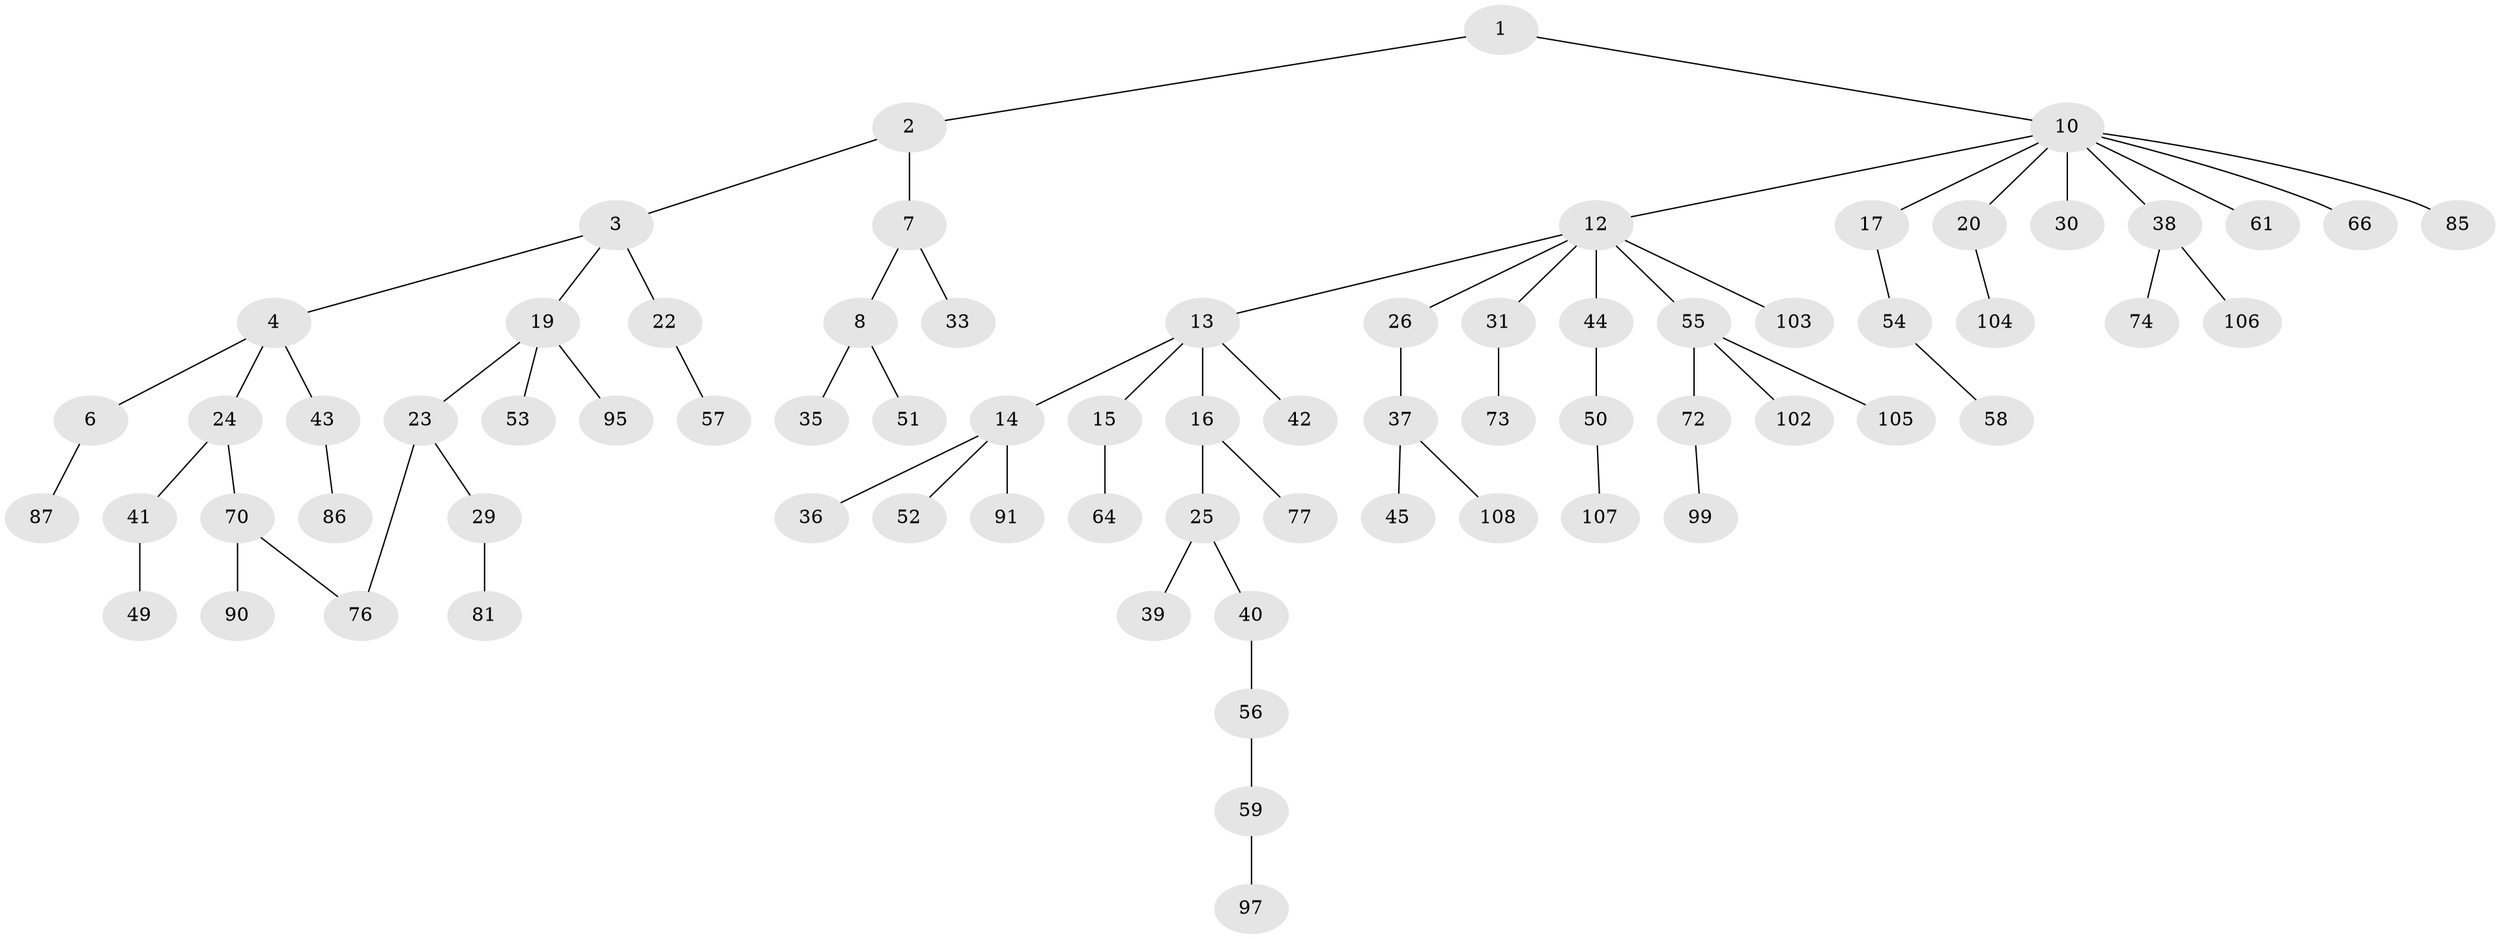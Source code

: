 // original degree distribution, {3: 0.14414414414414414, 4: 0.0990990990990991, 2: 0.22522522522522523, 7: 0.018018018018018018, 6: 0.009009009009009009, 1: 0.4954954954954955, 5: 0.009009009009009009}
// Generated by graph-tools (version 1.1) at 2025/10/02/27/25 16:10:53]
// undirected, 72 vertices, 72 edges
graph export_dot {
graph [start="1"]
  node [color=gray90,style=filled];
  1 [super="+60"];
  2 [super="+62"];
  3 [super="+9"];
  4 [super="+5"];
  6 [super="+89"];
  7 [super="+68"];
  8 [super="+47"];
  10 [super="+11"];
  12 [super="+48"];
  13 [super="+78"];
  14 [super="+34"];
  15 [super="+79"];
  16 [super="+18"];
  17;
  19 [super="+27"];
  20 [super="+21"];
  22 [super="+32"];
  23 [super="+69"];
  24 [super="+28"];
  25;
  26;
  29;
  30;
  31 [super="+92"];
  33;
  35;
  36;
  37 [super="+63"];
  38 [super="+46"];
  39;
  40 [super="+88"];
  41;
  42;
  43 [super="+84"];
  44;
  45;
  49 [super="+80"];
  50 [super="+83"];
  51 [super="+65"];
  52 [super="+82"];
  53 [super="+98"];
  54 [super="+94"];
  55 [super="+71"];
  56 [super="+100"];
  57;
  58;
  59 [super="+67"];
  61;
  64;
  66;
  70 [super="+75"];
  72 [super="+96"];
  73;
  74 [super="+93"];
  76 [super="+111"];
  77;
  81;
  85;
  86;
  87 [super="+101"];
  90;
  91 [super="+109"];
  95;
  97;
  99;
  102;
  103;
  104;
  105;
  106 [super="+110"];
  107;
  108;
  1 -- 2;
  1 -- 10;
  2 -- 3;
  2 -- 7;
  3 -- 4;
  3 -- 19;
  3 -- 22;
  4 -- 24;
  4 -- 43;
  4 -- 6;
  6 -- 87;
  7 -- 8;
  7 -- 33;
  8 -- 35;
  8 -- 51;
  10 -- 12;
  10 -- 66;
  10 -- 17;
  10 -- 20;
  10 -- 85;
  10 -- 38;
  10 -- 61;
  10 -- 30;
  12 -- 13;
  12 -- 26;
  12 -- 31;
  12 -- 44;
  12 -- 55;
  12 -- 103;
  13 -- 14;
  13 -- 15;
  13 -- 16;
  13 -- 42;
  14 -- 36;
  14 -- 52;
  14 -- 91;
  15 -- 64;
  16 -- 25;
  16 -- 77;
  17 -- 54;
  19 -- 23;
  19 -- 53;
  19 -- 95;
  20 -- 104;
  22 -- 57;
  23 -- 29;
  23 -- 76;
  24 -- 41;
  24 -- 70;
  25 -- 39;
  25 -- 40;
  26 -- 37;
  29 -- 81;
  31 -- 73;
  37 -- 45;
  37 -- 108;
  38 -- 106;
  38 -- 74;
  40 -- 56;
  41 -- 49;
  43 -- 86;
  44 -- 50;
  50 -- 107;
  54 -- 58;
  55 -- 72;
  55 -- 105;
  55 -- 102;
  56 -- 59;
  59 -- 97;
  70 -- 76;
  70 -- 90;
  72 -- 99;
}
